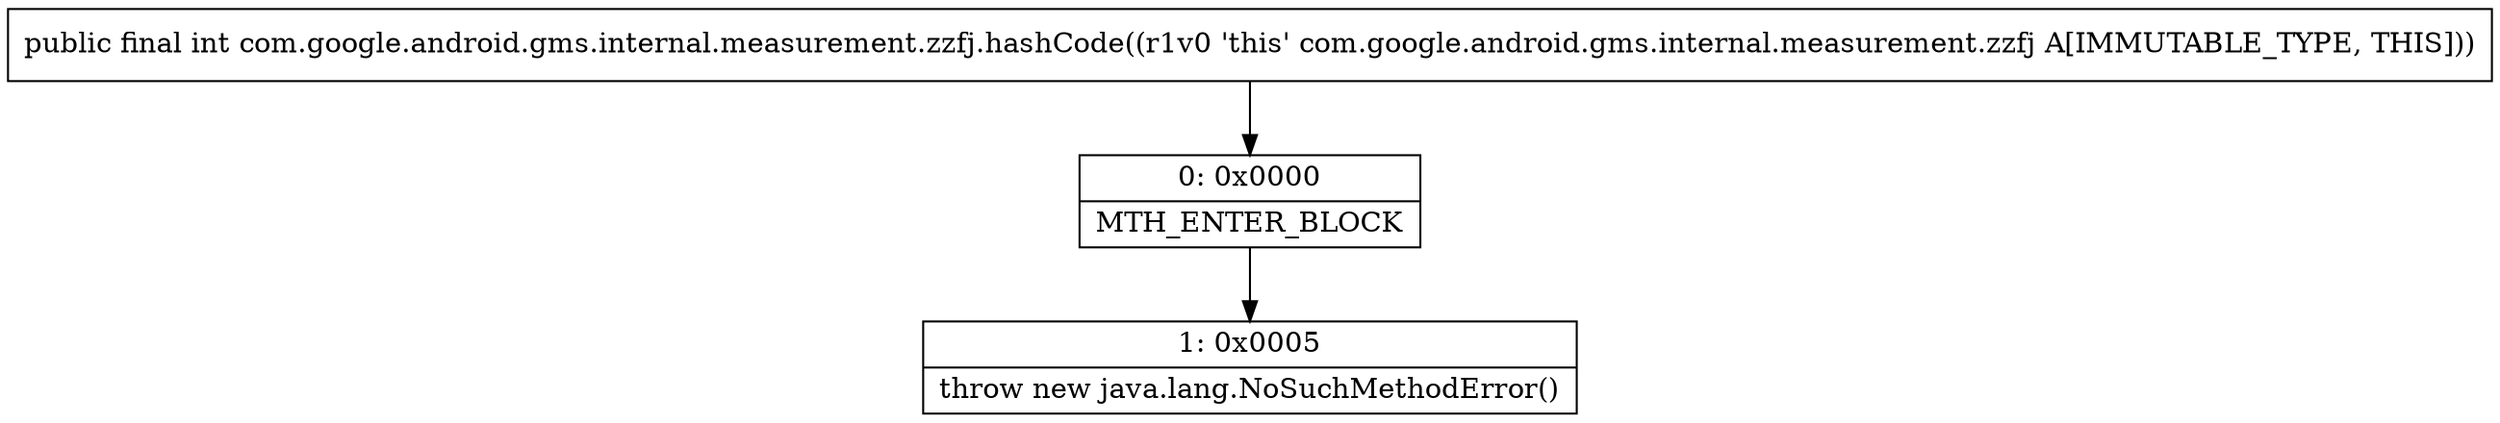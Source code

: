 digraph "CFG forcom.google.android.gms.internal.measurement.zzfj.hashCode()I" {
Node_0 [shape=record,label="{0\:\ 0x0000|MTH_ENTER_BLOCK\l}"];
Node_1 [shape=record,label="{1\:\ 0x0005|throw new java.lang.NoSuchMethodError()\l}"];
MethodNode[shape=record,label="{public final int com.google.android.gms.internal.measurement.zzfj.hashCode((r1v0 'this' com.google.android.gms.internal.measurement.zzfj A[IMMUTABLE_TYPE, THIS])) }"];
MethodNode -> Node_0;
Node_0 -> Node_1;
}

